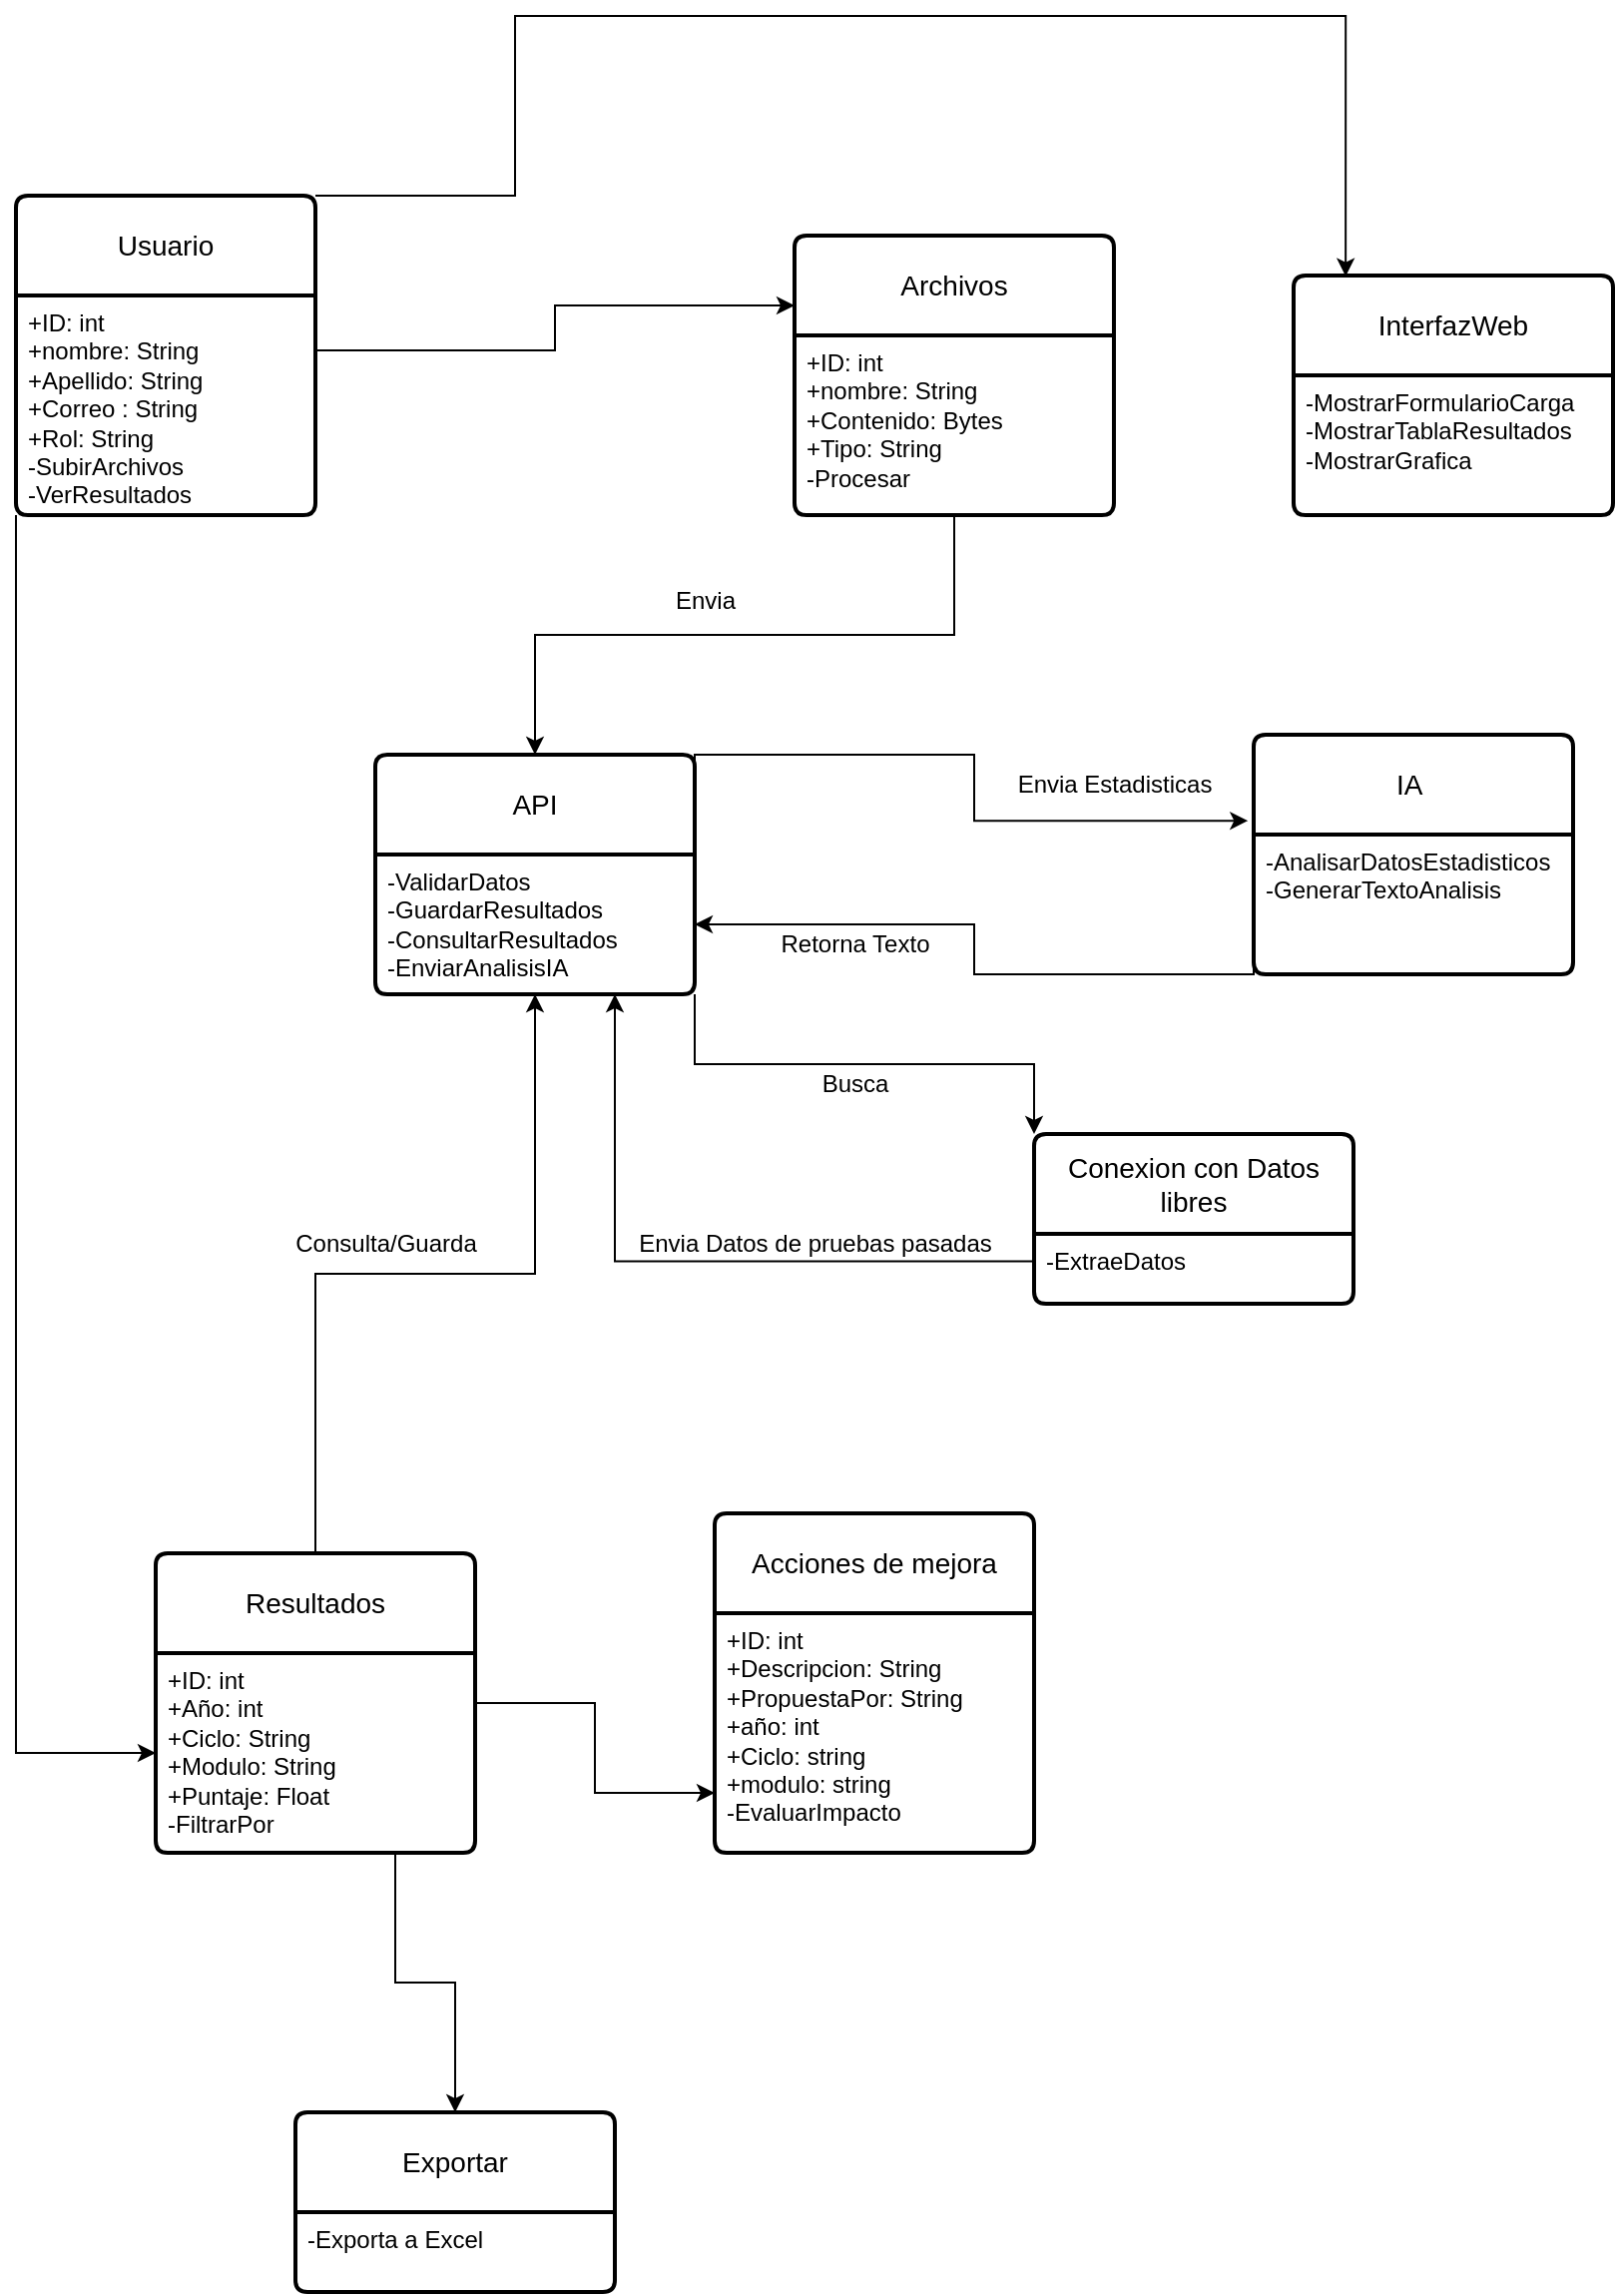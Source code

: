 <mxfile version="27.0.9">
  <diagram name="Página-1" id="tTVfNH2PPM8Fw3y5zMHK">
    <mxGraphModel grid="1" page="1" gridSize="10" guides="1" tooltips="1" connect="1" arrows="1" fold="1" pageScale="1" pageWidth="827" pageHeight="1169" math="0" shadow="0">
      <root>
        <mxCell id="0" />
        <mxCell id="1" parent="0" />
        <mxCell id="8575jS2u5Vq_ML-7M2vA-1" value="Usuario" style="swimlane;childLayout=stackLayout;horizontal=1;startSize=50;horizontalStack=0;rounded=1;fontSize=14;fontStyle=0;strokeWidth=2;resizeParent=0;resizeLast=1;shadow=0;dashed=0;align=center;arcSize=4;whiteSpace=wrap;html=1;" vertex="1" parent="1">
          <mxGeometry x="40" y="200" width="150" height="160" as="geometry">
            <mxRectangle x="40" y="200" width="90" height="50" as="alternateBounds" />
          </mxGeometry>
        </mxCell>
        <mxCell id="8575jS2u5Vq_ML-7M2vA-2" value="+ID: int&lt;div&gt;+nombre: String&lt;/div&gt;&lt;div&gt;+Apellido: String&lt;/div&gt;&lt;div&gt;+Correo : String&lt;/div&gt;&lt;div&gt;+Rol: String&lt;/div&gt;&lt;div&gt;-SubirArchivos&lt;/div&gt;&lt;div&gt;-VerResultados&lt;/div&gt;" style="align=left;strokeColor=none;fillColor=none;spacingLeft=4;spacingRight=4;fontSize=12;verticalAlign=top;resizable=0;rotatable=0;part=1;html=1;whiteSpace=wrap;" vertex="1" parent="8575jS2u5Vq_ML-7M2vA-1">
          <mxGeometry y="50" width="150" height="110" as="geometry" />
        </mxCell>
        <mxCell id="8575jS2u5Vq_ML-7M2vA-3" value="Archivos" style="swimlane;childLayout=stackLayout;horizontal=1;startSize=50;horizontalStack=0;rounded=1;fontSize=14;fontStyle=0;strokeWidth=2;resizeParent=0;resizeLast=1;shadow=0;dashed=0;align=center;arcSize=4;whiteSpace=wrap;html=1;" vertex="1" parent="1">
          <mxGeometry x="430" y="220" width="160" height="140" as="geometry">
            <mxRectangle x="430" y="220" width="90" height="50" as="alternateBounds" />
          </mxGeometry>
        </mxCell>
        <mxCell id="8575jS2u5Vq_ML-7M2vA-4" value="+ID: int&lt;div&gt;+nombre: String&lt;/div&gt;&lt;div&gt;+Contenido: Bytes&lt;/div&gt;&lt;div&gt;+Tipo: String&lt;/div&gt;&lt;div&gt;-Procesar&lt;/div&gt;" style="align=left;strokeColor=none;fillColor=none;spacingLeft=4;spacingRight=4;fontSize=12;verticalAlign=top;resizable=0;rotatable=0;part=1;html=1;whiteSpace=wrap;" vertex="1" parent="8575jS2u5Vq_ML-7M2vA-3">
          <mxGeometry y="50" width="160" height="90" as="geometry" />
        </mxCell>
        <mxCell id="8575jS2u5Vq_ML-7M2vA-9" value="InterfazWeb" style="swimlane;childLayout=stackLayout;horizontal=1;startSize=50;horizontalStack=0;rounded=1;fontSize=14;fontStyle=0;strokeWidth=2;resizeParent=0;resizeLast=1;shadow=0;dashed=0;align=center;arcSize=4;whiteSpace=wrap;html=1;" vertex="1" parent="1">
          <mxGeometry x="680" y="240" width="160" height="120" as="geometry">
            <mxRectangle x="680" y="240" width="120" height="50" as="alternateBounds" />
          </mxGeometry>
        </mxCell>
        <mxCell id="8575jS2u5Vq_ML-7M2vA-10" value="-MostrarFormularioCarga&lt;div&gt;-MostrarTablaResultados&lt;/div&gt;&lt;div&gt;-MostrarGrafica&lt;/div&gt;" style="align=left;strokeColor=none;fillColor=none;spacingLeft=4;spacingRight=4;fontSize=12;verticalAlign=top;resizable=0;rotatable=0;part=1;html=1;whiteSpace=wrap;" vertex="1" parent="8575jS2u5Vq_ML-7M2vA-9">
          <mxGeometry y="50" width="160" height="70" as="geometry" />
        </mxCell>
        <mxCell id="8575jS2u5Vq_ML-7M2vA-11" value="API" style="swimlane;childLayout=stackLayout;horizontal=1;startSize=50;horizontalStack=0;rounded=1;fontSize=14;fontStyle=0;strokeWidth=2;resizeParent=0;resizeLast=1;shadow=0;dashed=0;align=center;arcSize=4;whiteSpace=wrap;html=1;" vertex="1" parent="1">
          <mxGeometry x="220" y="480" width="160" height="120" as="geometry">
            <mxRectangle x="220" y="480" width="60" height="50" as="alternateBounds" />
          </mxGeometry>
        </mxCell>
        <mxCell id="8575jS2u5Vq_ML-7M2vA-12" value="-ValidarDatos&lt;div&gt;-GuardarResultados&lt;/div&gt;&lt;div&gt;-ConsultarResultados&lt;/div&gt;&lt;div&gt;-EnviarAnalisisIA&lt;/div&gt;" style="align=left;strokeColor=none;fillColor=none;spacingLeft=4;spacingRight=4;fontSize=12;verticalAlign=top;resizable=0;rotatable=0;part=1;html=1;whiteSpace=wrap;" vertex="1" parent="8575jS2u5Vq_ML-7M2vA-11">
          <mxGeometry y="50" width="160" height="70" as="geometry" />
        </mxCell>
        <mxCell id="8575jS2u5Vq_ML-7M2vA-13" value="IA&amp;nbsp;" style="swimlane;childLayout=stackLayout;horizontal=1;startSize=50;horizontalStack=0;rounded=1;fontSize=14;fontStyle=0;strokeWidth=2;resizeParent=0;resizeLast=1;shadow=0;dashed=0;align=center;arcSize=4;whiteSpace=wrap;html=1;" vertex="1" parent="1">
          <mxGeometry x="660" y="470" width="160" height="120" as="geometry">
            <mxRectangle x="660" y="470" width="60" height="50" as="alternateBounds" />
          </mxGeometry>
        </mxCell>
        <mxCell id="8575jS2u5Vq_ML-7M2vA-14" value="-AnalisarDatosEstadisticos&lt;div&gt;-GenerarTextoAnalisis&lt;/div&gt;" style="align=left;strokeColor=none;fillColor=none;spacingLeft=4;spacingRight=4;fontSize=12;verticalAlign=top;resizable=0;rotatable=0;part=1;html=1;whiteSpace=wrap;" vertex="1" parent="8575jS2u5Vq_ML-7M2vA-13">
          <mxGeometry y="50" width="160" height="70" as="geometry" />
        </mxCell>
        <mxCell id="8575jS2u5Vq_ML-7M2vA-38" style="edgeStyle=orthogonalEdgeStyle;rounded=0;orthogonalLoop=1;jettySize=auto;html=1;exitX=0.5;exitY=0;exitDx=0;exitDy=0;entryX=0.5;entryY=1;entryDx=0;entryDy=0;" edge="1" parent="1" source="8575jS2u5Vq_ML-7M2vA-15" target="8575jS2u5Vq_ML-7M2vA-12">
          <mxGeometry relative="1" as="geometry" />
        </mxCell>
        <mxCell id="8575jS2u5Vq_ML-7M2vA-15" value="Resultados" style="swimlane;childLayout=stackLayout;horizontal=1;startSize=50;horizontalStack=0;rounded=1;fontSize=14;fontStyle=0;strokeWidth=2;resizeParent=0;resizeLast=1;shadow=0;dashed=0;align=center;arcSize=4;whiteSpace=wrap;html=1;" vertex="1" parent="1">
          <mxGeometry x="110" y="880" width="160" height="150" as="geometry">
            <mxRectangle x="110" y="880" width="110" height="50" as="alternateBounds" />
          </mxGeometry>
        </mxCell>
        <mxCell id="8575jS2u5Vq_ML-7M2vA-16" value="+ID: int&lt;div&gt;+Año: int&lt;/div&gt;&lt;div&gt;+Ciclo: String&lt;/div&gt;&lt;div&gt;+Modulo: String&lt;/div&gt;&lt;div&gt;+Puntaje: Float&lt;/div&gt;&lt;div&gt;-FiltrarPor&lt;/div&gt;" style="align=left;strokeColor=none;fillColor=none;spacingLeft=4;spacingRight=4;fontSize=12;verticalAlign=top;resizable=0;rotatable=0;part=1;html=1;whiteSpace=wrap;" vertex="1" parent="8575jS2u5Vq_ML-7M2vA-15">
          <mxGeometry y="50" width="160" height="100" as="geometry" />
        </mxCell>
        <mxCell id="8575jS2u5Vq_ML-7M2vA-17" value="Acciones de mejora" style="swimlane;childLayout=stackLayout;horizontal=1;startSize=50;horizontalStack=0;rounded=1;fontSize=14;fontStyle=0;strokeWidth=2;resizeParent=0;resizeLast=1;shadow=0;dashed=0;align=center;arcSize=4;whiteSpace=wrap;html=1;" vertex="1" parent="1">
          <mxGeometry x="390" y="860" width="160" height="170" as="geometry">
            <mxRectangle x="390" y="860" width="160" height="50" as="alternateBounds" />
          </mxGeometry>
        </mxCell>
        <mxCell id="8575jS2u5Vq_ML-7M2vA-18" value="+ID: int&lt;div&gt;+Descripcion: String&lt;/div&gt;&lt;div&gt;+PropuestaPor: String&lt;/div&gt;&lt;div&gt;+año: int&lt;/div&gt;&lt;div&gt;+Ciclo: string&lt;/div&gt;&lt;div&gt;+modulo: string&lt;/div&gt;&lt;div&gt;-EvaluarImpacto&lt;/div&gt;" style="align=left;strokeColor=none;fillColor=none;spacingLeft=4;spacingRight=4;fontSize=12;verticalAlign=top;resizable=0;rotatable=0;part=1;html=1;whiteSpace=wrap;" vertex="1" parent="8575jS2u5Vq_ML-7M2vA-17">
          <mxGeometry y="50" width="160" height="120" as="geometry" />
        </mxCell>
        <mxCell id="8575jS2u5Vq_ML-7M2vA-27" style="edgeStyle=orthogonalEdgeStyle;rounded=0;orthogonalLoop=1;jettySize=auto;html=1;exitX=1;exitY=0;exitDx=0;exitDy=0;entryX=0.163;entryY=0.003;entryDx=0;entryDy=0;entryPerimeter=0;" edge="1" parent="1" source="8575jS2u5Vq_ML-7M2vA-1" target="8575jS2u5Vq_ML-7M2vA-9">
          <mxGeometry relative="1" as="geometry">
            <Array as="points">
              <mxPoint x="290" y="110" />
              <mxPoint x="706" y="110" />
            </Array>
          </mxGeometry>
        </mxCell>
        <mxCell id="8575jS2u5Vq_ML-7M2vA-28" style="edgeStyle=orthogonalEdgeStyle;rounded=0;orthogonalLoop=1;jettySize=auto;html=1;exitX=1;exitY=0.25;exitDx=0;exitDy=0;entryX=0;entryY=0.25;entryDx=0;entryDy=0;" edge="1" parent="1" source="8575jS2u5Vq_ML-7M2vA-2" target="8575jS2u5Vq_ML-7M2vA-3">
          <mxGeometry relative="1" as="geometry" />
        </mxCell>
        <mxCell id="8575jS2u5Vq_ML-7M2vA-29" style="edgeStyle=orthogonalEdgeStyle;rounded=0;orthogonalLoop=1;jettySize=auto;html=1;exitX=0.5;exitY=1;exitDx=0;exitDy=0;entryX=0.5;entryY=0;entryDx=0;entryDy=0;" edge="1" parent="1" source="8575jS2u5Vq_ML-7M2vA-4" target="8575jS2u5Vq_ML-7M2vA-11">
          <mxGeometry relative="1" as="geometry" />
        </mxCell>
        <mxCell id="8575jS2u5Vq_ML-7M2vA-30" value="Envia" style="text;html=1;align=center;verticalAlign=middle;resizable=0;points=[];autosize=1;strokeColor=none;fillColor=none;" vertex="1" parent="1">
          <mxGeometry x="360" y="388" width="50" height="30" as="geometry" />
        </mxCell>
        <mxCell id="8575jS2u5Vq_ML-7M2vA-32" style="edgeStyle=orthogonalEdgeStyle;rounded=0;orthogonalLoop=1;jettySize=auto;html=1;exitX=1;exitY=0.5;exitDx=0;exitDy=0;entryX=-0.018;entryY=0.359;entryDx=0;entryDy=0;entryPerimeter=0;" edge="1" parent="1" source="8575jS2u5Vq_ML-7M2vA-12" target="8575jS2u5Vq_ML-7M2vA-13">
          <mxGeometry relative="1" as="geometry">
            <Array as="points">
              <mxPoint x="380" y="480" />
              <mxPoint x="520" y="480" />
              <mxPoint x="520" y="513" />
            </Array>
          </mxGeometry>
        </mxCell>
        <mxCell id="8575jS2u5Vq_ML-7M2vA-33" value="Envia Estadisticas" style="text;html=1;align=center;verticalAlign=middle;resizable=0;points=[];autosize=1;strokeColor=none;fillColor=none;" vertex="1" parent="1">
          <mxGeometry x="530" y="480" width="120" height="30" as="geometry" />
        </mxCell>
        <mxCell id="8575jS2u5Vq_ML-7M2vA-34" value="Retorna Texto" style="text;html=1;align=center;verticalAlign=middle;resizable=0;points=[];autosize=1;strokeColor=none;fillColor=none;" vertex="1" parent="1">
          <mxGeometry x="410" y="560" width="100" height="30" as="geometry" />
        </mxCell>
        <mxCell id="8575jS2u5Vq_ML-7M2vA-36" style="edgeStyle=orthogonalEdgeStyle;rounded=0;orthogonalLoop=1;jettySize=auto;html=1;exitX=0;exitY=0.75;exitDx=0;exitDy=0;entryX=1;entryY=0.5;entryDx=0;entryDy=0;" edge="1" parent="1" source="8575jS2u5Vq_ML-7M2vA-14" target="8575jS2u5Vq_ML-7M2vA-12">
          <mxGeometry relative="1" as="geometry">
            <Array as="points">
              <mxPoint x="660" y="590" />
              <mxPoint x="520" y="590" />
              <mxPoint x="520" y="565" />
            </Array>
          </mxGeometry>
        </mxCell>
        <mxCell id="8575jS2u5Vq_ML-7M2vA-37" style="edgeStyle=orthogonalEdgeStyle;rounded=0;orthogonalLoop=1;jettySize=auto;html=1;exitX=0;exitY=1;exitDx=0;exitDy=0;entryX=0;entryY=0.5;entryDx=0;entryDy=0;" edge="1" parent="1" source="8575jS2u5Vq_ML-7M2vA-2" target="8575jS2u5Vq_ML-7M2vA-16">
          <mxGeometry relative="1" as="geometry" />
        </mxCell>
        <mxCell id="8575jS2u5Vq_ML-7M2vA-39" value="Consulta/Guarda" style="text;html=1;align=center;verticalAlign=middle;resizable=0;points=[];autosize=1;strokeColor=none;fillColor=none;" vertex="1" parent="1">
          <mxGeometry x="170" y="710" width="110" height="30" as="geometry" />
        </mxCell>
        <mxCell id="8575jS2u5Vq_ML-7M2vA-40" style="edgeStyle=orthogonalEdgeStyle;rounded=0;orthogonalLoop=1;jettySize=auto;html=1;exitX=1;exitY=0.25;exitDx=0;exitDy=0;entryX=0;entryY=0.75;entryDx=0;entryDy=0;" edge="1" parent="1" source="8575jS2u5Vq_ML-7M2vA-16" target="8575jS2u5Vq_ML-7M2vA-18">
          <mxGeometry relative="1" as="geometry" />
        </mxCell>
        <mxCell id="8575jS2u5Vq_ML-7M2vA-41" value="Exportar" style="swimlane;childLayout=stackLayout;horizontal=1;startSize=50;horizontalStack=0;rounded=1;fontSize=14;fontStyle=0;strokeWidth=2;resizeParent=0;resizeLast=1;shadow=0;dashed=0;align=center;arcSize=4;whiteSpace=wrap;html=1;" vertex="1" parent="1">
          <mxGeometry x="180" y="1160" width="160" height="90" as="geometry">
            <mxRectangle x="180" y="1160" width="90" height="50" as="alternateBounds" />
          </mxGeometry>
        </mxCell>
        <mxCell id="8575jS2u5Vq_ML-7M2vA-42" value="-Exporta a Excel" style="align=left;strokeColor=none;fillColor=none;spacingLeft=4;spacingRight=4;fontSize=12;verticalAlign=top;resizable=0;rotatable=0;part=1;html=1;whiteSpace=wrap;" vertex="1" parent="8575jS2u5Vq_ML-7M2vA-41">
          <mxGeometry y="50" width="160" height="40" as="geometry" />
        </mxCell>
        <mxCell id="8575jS2u5Vq_ML-7M2vA-51" style="edgeStyle=orthogonalEdgeStyle;rounded=0;orthogonalLoop=1;jettySize=auto;html=1;exitX=0;exitY=0.75;exitDx=0;exitDy=0;entryX=0.75;entryY=1;entryDx=0;entryDy=0;" edge="1" parent="1" source="8575jS2u5Vq_ML-7M2vA-43" target="8575jS2u5Vq_ML-7M2vA-12">
          <mxGeometry relative="1" as="geometry" />
        </mxCell>
        <mxCell id="8575jS2u5Vq_ML-7M2vA-43" value="Conexion con Datos libres" style="swimlane;childLayout=stackLayout;horizontal=1;startSize=50;horizontalStack=0;rounded=1;fontSize=14;fontStyle=0;strokeWidth=2;resizeParent=0;resizeLast=1;shadow=0;dashed=0;align=center;arcSize=4;whiteSpace=wrap;html=1;" vertex="1" parent="1">
          <mxGeometry x="550" y="670" width="160" height="85" as="geometry">
            <mxRectangle x="550" y="670" width="200" height="50" as="alternateBounds" />
          </mxGeometry>
        </mxCell>
        <mxCell id="8575jS2u5Vq_ML-7M2vA-44" value="-ExtraeDatos" style="align=left;strokeColor=none;fillColor=none;spacingLeft=4;spacingRight=4;fontSize=12;verticalAlign=top;resizable=0;rotatable=0;part=1;html=1;whiteSpace=wrap;" vertex="1" parent="8575jS2u5Vq_ML-7M2vA-43">
          <mxGeometry y="50" width="160" height="35" as="geometry" />
        </mxCell>
        <mxCell id="8575jS2u5Vq_ML-7M2vA-50" style="edgeStyle=orthogonalEdgeStyle;rounded=0;orthogonalLoop=1;jettySize=auto;html=1;exitX=1;exitY=1;exitDx=0;exitDy=0;entryX=0;entryY=0;entryDx=0;entryDy=0;" edge="1" parent="1" source="8575jS2u5Vq_ML-7M2vA-12" target="8575jS2u5Vq_ML-7M2vA-43">
          <mxGeometry relative="1" as="geometry" />
        </mxCell>
        <mxCell id="8575jS2u5Vq_ML-7M2vA-52" style="edgeStyle=orthogonalEdgeStyle;rounded=0;orthogonalLoop=1;jettySize=auto;html=1;exitX=0.75;exitY=1;exitDx=0;exitDy=0;entryX=0.5;entryY=0;entryDx=0;entryDy=0;" edge="1" parent="1" source="8575jS2u5Vq_ML-7M2vA-16" target="8575jS2u5Vq_ML-7M2vA-41">
          <mxGeometry relative="1" as="geometry" />
        </mxCell>
        <mxCell id="8575jS2u5Vq_ML-7M2vA-53" value="Envia Datos de pruebas pasadas" style="text;html=1;align=center;verticalAlign=middle;resizable=0;points=[];autosize=1;strokeColor=none;fillColor=none;" vertex="1" parent="1">
          <mxGeometry x="340" y="710" width="200" height="30" as="geometry" />
        </mxCell>
        <mxCell id="8575jS2u5Vq_ML-7M2vA-54" value="Busca" style="text;html=1;align=center;verticalAlign=middle;resizable=0;points=[];autosize=1;strokeColor=none;fillColor=none;" vertex="1" parent="1">
          <mxGeometry x="430" y="630" width="60" height="30" as="geometry" />
        </mxCell>
      </root>
    </mxGraphModel>
  </diagram>
</mxfile>
